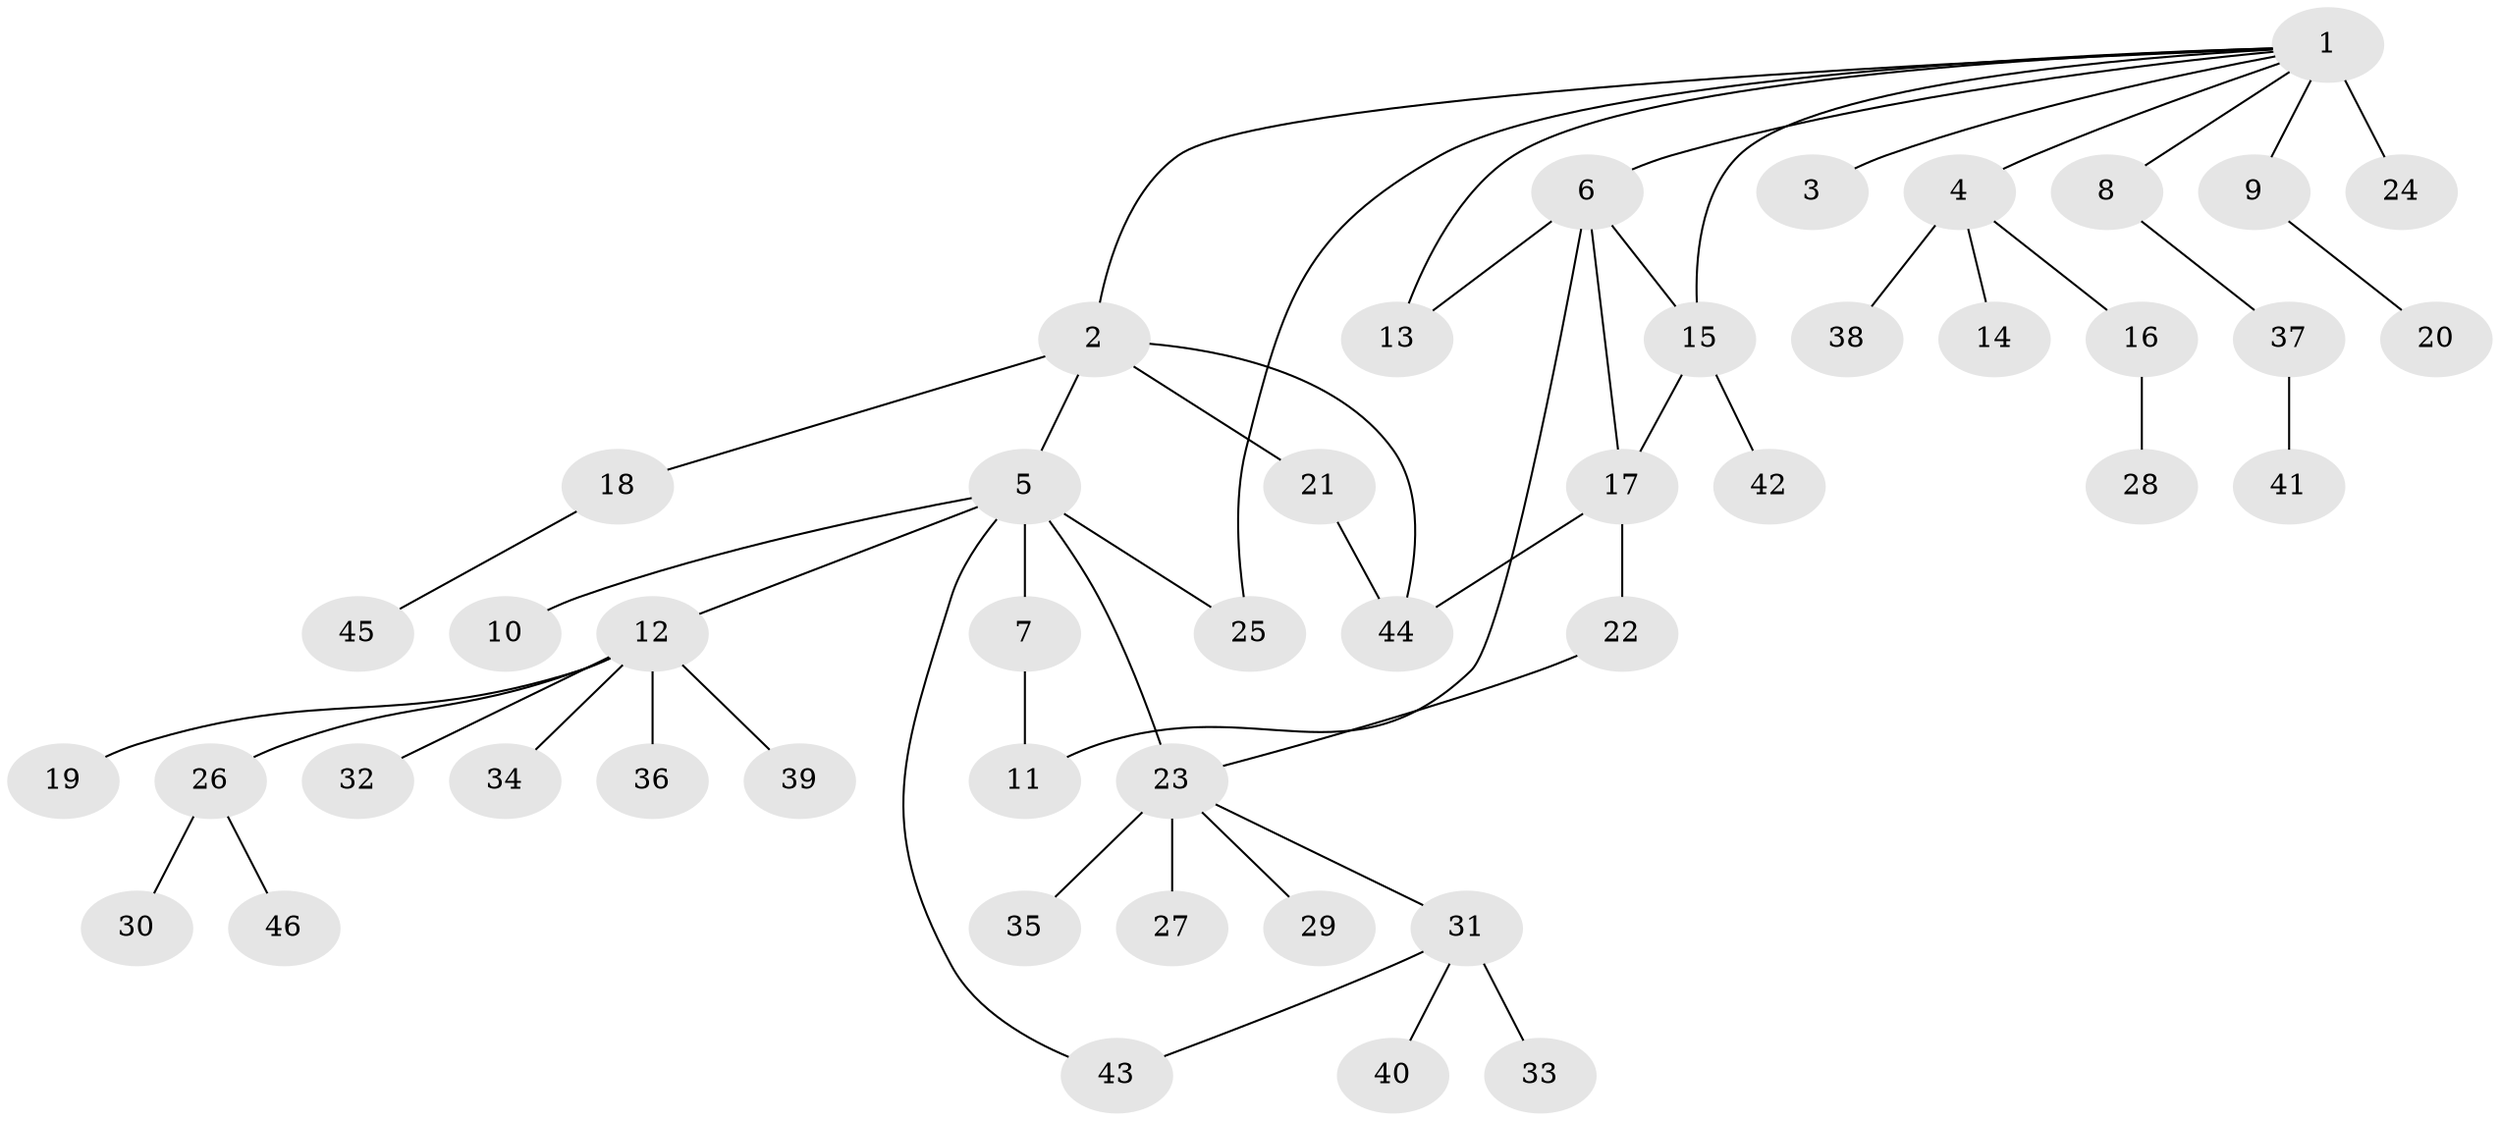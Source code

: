 // original degree distribution, {19: 0.010869565217391304, 6: 0.010869565217391304, 2: 0.16304347826086957, 5: 0.03260869565217391, 1: 0.6195652173913043, 9: 0.010869565217391304, 7: 0.010869565217391304, 3: 0.07608695652173914, 4: 0.03260869565217391, 8: 0.010869565217391304, 11: 0.021739130434782608}
// Generated by graph-tools (version 1.1) at 2025/50/03/04/25 22:50:13]
// undirected, 46 vertices, 54 edges
graph export_dot {
  node [color=gray90,style=filled];
  1;
  2;
  3;
  4;
  5;
  6;
  7;
  8;
  9;
  10;
  11;
  12;
  13;
  14;
  15;
  16;
  17;
  18;
  19;
  20;
  21;
  22;
  23;
  24;
  25;
  26;
  27;
  28;
  29;
  30;
  31;
  32;
  33;
  34;
  35;
  36;
  37;
  38;
  39;
  40;
  41;
  42;
  43;
  44;
  45;
  46;
  1 -- 2 [weight=1.0];
  1 -- 3 [weight=1.0];
  1 -- 4 [weight=1.0];
  1 -- 6 [weight=1.0];
  1 -- 8 [weight=1.0];
  1 -- 9 [weight=1.0];
  1 -- 13 [weight=1.0];
  1 -- 15 [weight=1.0];
  1 -- 24 [weight=9.0];
  1 -- 25 [weight=1.0];
  2 -- 5 [weight=1.0];
  2 -- 18 [weight=1.0];
  2 -- 21 [weight=1.0];
  2 -- 44 [weight=1.0];
  4 -- 14 [weight=1.0];
  4 -- 16 [weight=1.0];
  4 -- 38 [weight=1.0];
  5 -- 7 [weight=1.0];
  5 -- 10 [weight=1.0];
  5 -- 12 [weight=1.0];
  5 -- 23 [weight=1.0];
  5 -- 25 [weight=1.0];
  5 -- 43 [weight=1.0];
  6 -- 11 [weight=1.0];
  6 -- 13 [weight=1.0];
  6 -- 15 [weight=1.0];
  6 -- 17 [weight=1.0];
  7 -- 11 [weight=2.0];
  8 -- 37 [weight=1.0];
  9 -- 20 [weight=1.0];
  12 -- 19 [weight=1.0];
  12 -- 26 [weight=1.0];
  12 -- 32 [weight=1.0];
  12 -- 34 [weight=1.0];
  12 -- 36 [weight=1.0];
  12 -- 39 [weight=1.0];
  15 -- 17 [weight=1.0];
  15 -- 42 [weight=1.0];
  16 -- 28 [weight=1.0];
  17 -- 22 [weight=5.0];
  17 -- 44 [weight=1.0];
  18 -- 45 [weight=1.0];
  21 -- 44 [weight=1.0];
  22 -- 23 [weight=1.0];
  23 -- 27 [weight=4.0];
  23 -- 29 [weight=1.0];
  23 -- 31 [weight=1.0];
  23 -- 35 [weight=1.0];
  26 -- 30 [weight=1.0];
  26 -- 46 [weight=1.0];
  31 -- 33 [weight=1.0];
  31 -- 40 [weight=1.0];
  31 -- 43 [weight=1.0];
  37 -- 41 [weight=1.0];
}
